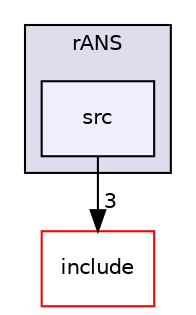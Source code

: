 digraph "/home/travis/build/AliceO2Group/AliceO2/Utilities/rANS/src" {
  bgcolor=transparent;
  compound=true
  node [ fontsize="10", fontname="Helvetica"];
  edge [ labelfontsize="10", labelfontname="Helvetica"];
  subgraph clusterdir_ec14eb73eaee628e81cdf49beb7826f2 {
    graph [ bgcolor="#ddddee", pencolor="black", label="rANS" fontname="Helvetica", fontsize="10", URL="dir_ec14eb73eaee628e81cdf49beb7826f2.html"]
  dir_12fc5fb9b6677ca97660119050eaa228 [shape=box, label="src", style="filled", fillcolor="#eeeeff", pencolor="black", URL="dir_12fc5fb9b6677ca97660119050eaa228.html"];
  }
  dir_6457007ee79fd0f642811f7d23f262dc [shape=box label="include" color="red" URL="dir_6457007ee79fd0f642811f7d23f262dc.html"];
  dir_12fc5fb9b6677ca97660119050eaa228->dir_6457007ee79fd0f642811f7d23f262dc [headlabel="3", labeldistance=1.5 headhref="dir_000822_000625.html"];
}
